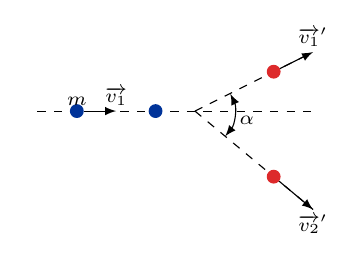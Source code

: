 %% document-wide tikz options and styles

\tikzset{%
  >=latex, % option for nice arrows
  inner sep=0pt,%
  outer sep=2pt,%
  mark coordinate/.style={inner sep=0pt,outer sep=0pt,minimum size=5pt,
    fill=black,circle}%
}
\begin{tikzpicture}
  \sf
  \definecolor{red}{RGB}{221,42,43}
  \definecolor{green}{RGB}{105,182,40}
  \definecolor{blue}{RGB}{0,51,153}
  \definecolor{orange}{RGB}{192,128,64}
  \definecolor{gray}{RGB}{107,108,110}

  %% some definitions
  \scriptsize
  \draw[dashed] (-0.5,0) -- (3,0);

  \coordinate[mark coordinate, fill=blue] (A) at (0,0) node[above] {$m$};
  \coordinate[mark coordinate, fill=blue] (B) at (1,0);


  \draw[->] (A) -- (0.5,0) node[above] {$\overrightarrow{v_1}$};

  \draw[dashed] (1.5,0) -- (3,0.75);
  \draw[dashed] (1.5,0) -- (3,-1.25);

  \coordinate[mark coordinate, fill=red] (C) at (2.5,0.5);
  \coordinate[mark coordinate, fill=red] (D) at (2.5,-0.833);

  \draw[->] (C) -- (3,0.75) node [above] {$\overrightarrow{v_1}'$};
  \draw[->] (D) -- (3,-1.25) node [below] {$\overrightarrow{v_2}'$};

  \draw[<->] ([shift=(-39.8:0.5)]1.5,0) arc(-39.8:26:0.5) node[midway, right, yshift=-0.5ex] {$\alpha$};

\end{tikzpicture}
